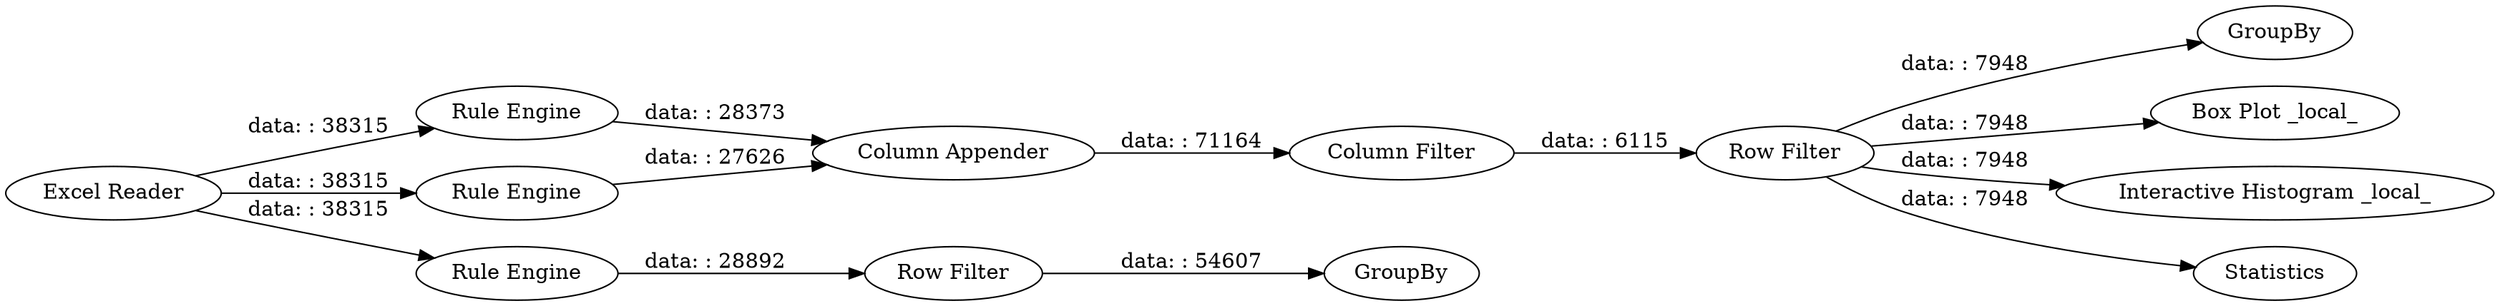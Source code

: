 digraph {
	"-4316271045794274688_9" [label="Column Filter"]
	"-4316271045794274688_16" [label=GroupBy]
	"-4316271045794274688_19" [label="Box Plot _local_"]
	"-4316271045794274688_8" [label="Column Appender"]
	"-4316271045794274688_6" [label="Rule Engine"]
	"-4316271045794274688_11" [label="Interactive Histogram _local_"]
	"-4316271045794274688_13" [label="Rule Engine"]
	"-4316271045794274688_15" [label="Row Filter"]
	"-4316271045794274688_1" [label="Excel Reader"]
	"-4316271045794274688_7" [label="Rule Engine"]
	"-4316271045794274688_10" [label="Row Filter"]
	"-4316271045794274688_12" [label=Statistics]
	"-4316271045794274688_17" [label=GroupBy]
	"-4316271045794274688_1" -> "-4316271045794274688_13" [label="data: : 38315"]
	"-4316271045794274688_10" -> "-4316271045794274688_19" [label="data: : 7948"]
	"-4316271045794274688_13" -> "-4316271045794274688_15" [label="data: : 28892"]
	"-4316271045794274688_10" -> "-4316271045794274688_16" [label="data: : 7948"]
	"-4316271045794274688_7" -> "-4316271045794274688_8" [label="data: : 28373"]
	"-4316271045794274688_6" -> "-4316271045794274688_8" [label="data: : 27626"]
	"-4316271045794274688_9" -> "-4316271045794274688_10" [label="data: : 6115"]
	"-4316271045794274688_1" -> "-4316271045794274688_6" [label="data: : 38315"]
	"-4316271045794274688_10" -> "-4316271045794274688_12" [label="data: : 7948"]
	"-4316271045794274688_15" -> "-4316271045794274688_17" [label="data: : 54607"]
	"-4316271045794274688_8" -> "-4316271045794274688_9" [label="data: : 71164"]
	"-4316271045794274688_1" -> "-4316271045794274688_7" [label="data: : 38315"]
	"-4316271045794274688_10" -> "-4316271045794274688_11" [label="data: : 7948"]
	rankdir=LR
}
